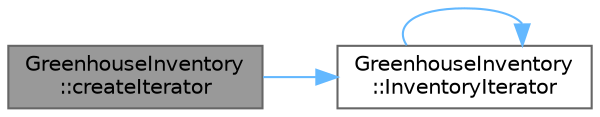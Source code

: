 digraph "GreenhouseInventory::createIterator"
{
 // INTERACTIVE_SVG=YES
 // LATEX_PDF_SIZE
  bgcolor="transparent";
  edge [fontname=Helvetica,fontsize=10,labelfontname=Helvetica,labelfontsize=10];
  node [fontname=Helvetica,fontsize=10,shape=box,height=0.2,width=0.4];
  rankdir="LR";
  Node1 [id="Node000001",label="GreenhouseInventory\l::createIterator",height=0.2,width=0.4,color="gray40", fillcolor="grey60", style="filled", fontcolor="black",tooltip="Factory method to create an iterator for this inventory."];
  Node1 -> Node2 [id="edge1_Node000001_Node000002",color="steelblue1",style="solid",tooltip=" "];
  Node2 [id="Node000002",label="GreenhouseInventory\l::InventoryIterator",height=0.2,width=0.4,color="grey40", fillcolor="white", style="filled",URL="$class_greenhouse_inventory.html#abc9eea854781ed971da785d6fe254431",tooltip="Friend declaration for InventoryIterator."];
  Node2 -> Node2 [id="edge2_Node000002_Node000002",color="steelblue1",style="solid",tooltip=" "];
}
